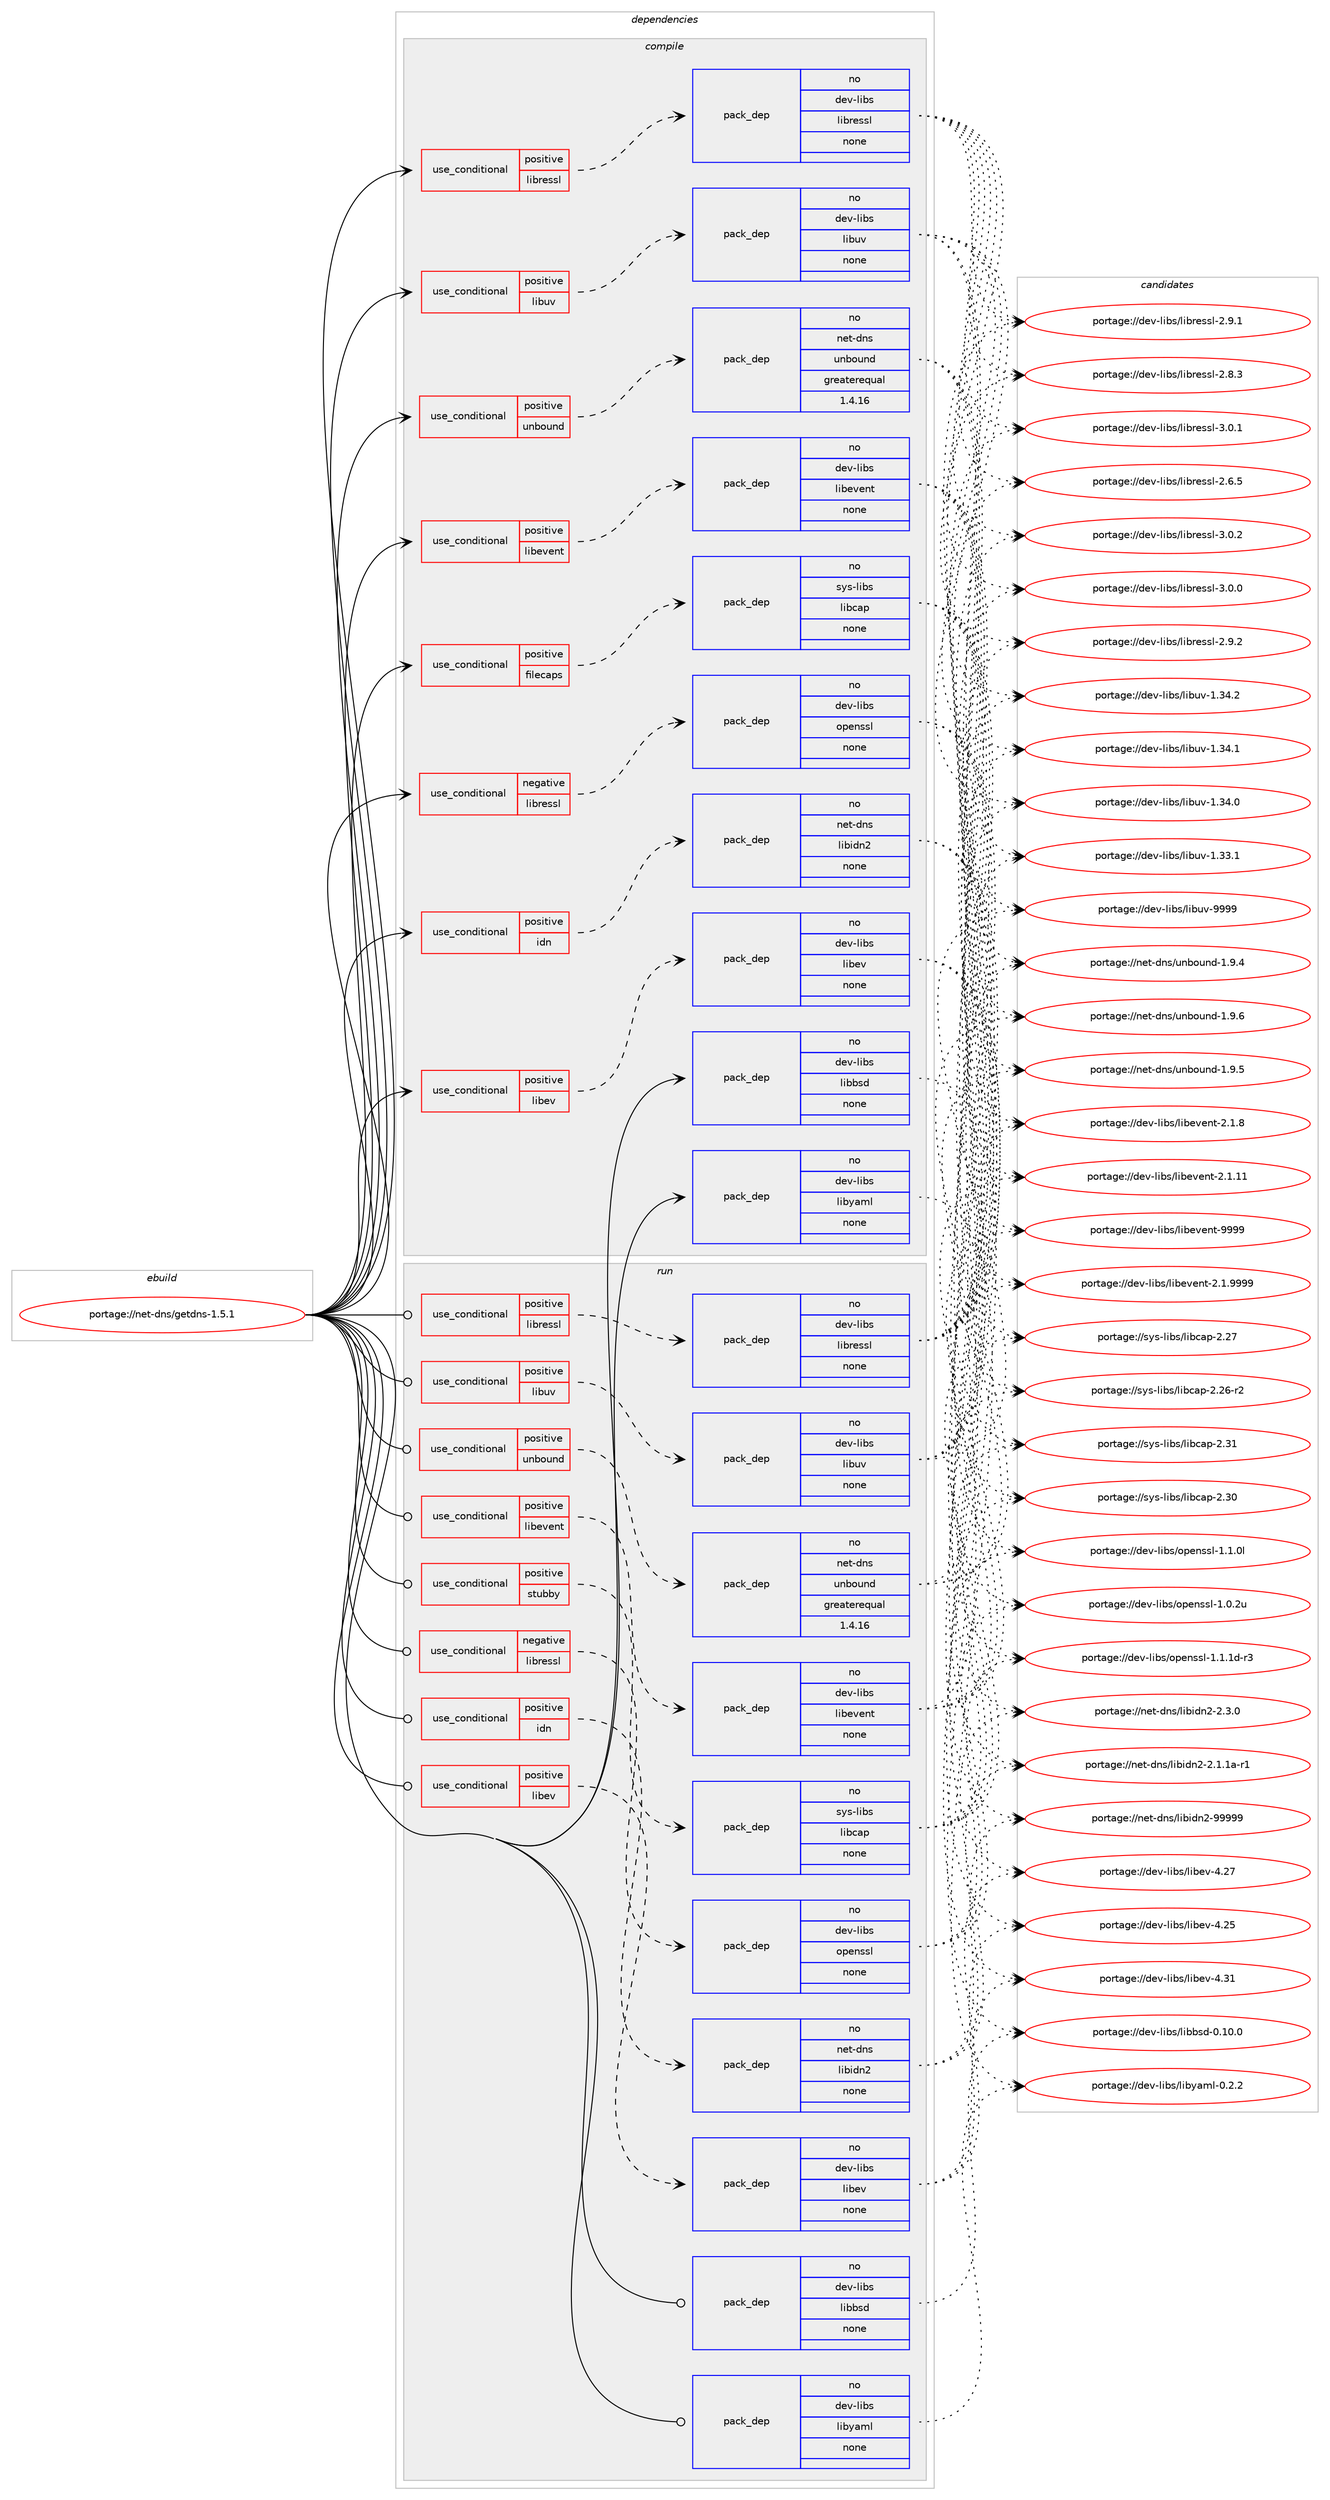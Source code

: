 digraph prolog {

# *************
# Graph options
# *************

newrank=true;
concentrate=true;
compound=true;
graph [rankdir=LR,fontname=Helvetica,fontsize=10,ranksep=1.5];#, ranksep=2.5, nodesep=0.2];
edge  [arrowhead=vee];
node  [fontname=Helvetica,fontsize=10];

# **********
# The ebuild
# **********

subgraph cluster_leftcol {
color=gray;
rank=same;
label=<<i>ebuild</i>>;
id [label="portage://net-dns/getdns-1.5.1", color=red, width=4, href="../net-dns/getdns-1.5.1.svg"];
}

# ****************
# The dependencies
# ****************

subgraph cluster_midcol {
color=gray;
label=<<i>dependencies</i>>;
subgraph cluster_compile {
fillcolor="#eeeeee";
style=filled;
label=<<i>compile</i>>;
subgraph cond34184 {
dependency154525 [label=<<TABLE BORDER="0" CELLBORDER="1" CELLSPACING="0" CELLPADDING="4"><TR><TD ROWSPAN="3" CELLPADDING="10">use_conditional</TD></TR><TR><TD>negative</TD></TR><TR><TD>libressl</TD></TR></TABLE>>, shape=none, color=red];
subgraph pack117848 {
dependency154526 [label=<<TABLE BORDER="0" CELLBORDER="1" CELLSPACING="0" CELLPADDING="4" WIDTH="220"><TR><TD ROWSPAN="6" CELLPADDING="30">pack_dep</TD></TR><TR><TD WIDTH="110">no</TD></TR><TR><TD>dev-libs</TD></TR><TR><TD>openssl</TD></TR><TR><TD>none</TD></TR><TR><TD></TD></TR></TABLE>>, shape=none, color=blue];
}
dependency154525:e -> dependency154526:w [weight=20,style="dashed",arrowhead="vee"];
}
id:e -> dependency154525:w [weight=20,style="solid",arrowhead="vee"];
subgraph cond34185 {
dependency154527 [label=<<TABLE BORDER="0" CELLBORDER="1" CELLSPACING="0" CELLPADDING="4"><TR><TD ROWSPAN="3" CELLPADDING="10">use_conditional</TD></TR><TR><TD>positive</TD></TR><TR><TD>filecaps</TD></TR></TABLE>>, shape=none, color=red];
subgraph pack117849 {
dependency154528 [label=<<TABLE BORDER="0" CELLBORDER="1" CELLSPACING="0" CELLPADDING="4" WIDTH="220"><TR><TD ROWSPAN="6" CELLPADDING="30">pack_dep</TD></TR><TR><TD WIDTH="110">no</TD></TR><TR><TD>sys-libs</TD></TR><TR><TD>libcap</TD></TR><TR><TD>none</TD></TR><TR><TD></TD></TR></TABLE>>, shape=none, color=blue];
}
dependency154527:e -> dependency154528:w [weight=20,style="dashed",arrowhead="vee"];
}
id:e -> dependency154527:w [weight=20,style="solid",arrowhead="vee"];
subgraph cond34186 {
dependency154529 [label=<<TABLE BORDER="0" CELLBORDER="1" CELLSPACING="0" CELLPADDING="4"><TR><TD ROWSPAN="3" CELLPADDING="10">use_conditional</TD></TR><TR><TD>positive</TD></TR><TR><TD>idn</TD></TR></TABLE>>, shape=none, color=red];
subgraph pack117850 {
dependency154530 [label=<<TABLE BORDER="0" CELLBORDER="1" CELLSPACING="0" CELLPADDING="4" WIDTH="220"><TR><TD ROWSPAN="6" CELLPADDING="30">pack_dep</TD></TR><TR><TD WIDTH="110">no</TD></TR><TR><TD>net-dns</TD></TR><TR><TD>libidn2</TD></TR><TR><TD>none</TD></TR><TR><TD></TD></TR></TABLE>>, shape=none, color=blue];
}
dependency154529:e -> dependency154530:w [weight=20,style="dashed",arrowhead="vee"];
}
id:e -> dependency154529:w [weight=20,style="solid",arrowhead="vee"];
subgraph cond34187 {
dependency154531 [label=<<TABLE BORDER="0" CELLBORDER="1" CELLSPACING="0" CELLPADDING="4"><TR><TD ROWSPAN="3" CELLPADDING="10">use_conditional</TD></TR><TR><TD>positive</TD></TR><TR><TD>libev</TD></TR></TABLE>>, shape=none, color=red];
subgraph pack117851 {
dependency154532 [label=<<TABLE BORDER="0" CELLBORDER="1" CELLSPACING="0" CELLPADDING="4" WIDTH="220"><TR><TD ROWSPAN="6" CELLPADDING="30">pack_dep</TD></TR><TR><TD WIDTH="110">no</TD></TR><TR><TD>dev-libs</TD></TR><TR><TD>libev</TD></TR><TR><TD>none</TD></TR><TR><TD></TD></TR></TABLE>>, shape=none, color=blue];
}
dependency154531:e -> dependency154532:w [weight=20,style="dashed",arrowhead="vee"];
}
id:e -> dependency154531:w [weight=20,style="solid",arrowhead="vee"];
subgraph cond34188 {
dependency154533 [label=<<TABLE BORDER="0" CELLBORDER="1" CELLSPACING="0" CELLPADDING="4"><TR><TD ROWSPAN="3" CELLPADDING="10">use_conditional</TD></TR><TR><TD>positive</TD></TR><TR><TD>libevent</TD></TR></TABLE>>, shape=none, color=red];
subgraph pack117852 {
dependency154534 [label=<<TABLE BORDER="0" CELLBORDER="1" CELLSPACING="0" CELLPADDING="4" WIDTH="220"><TR><TD ROWSPAN="6" CELLPADDING="30">pack_dep</TD></TR><TR><TD WIDTH="110">no</TD></TR><TR><TD>dev-libs</TD></TR><TR><TD>libevent</TD></TR><TR><TD>none</TD></TR><TR><TD></TD></TR></TABLE>>, shape=none, color=blue];
}
dependency154533:e -> dependency154534:w [weight=20,style="dashed",arrowhead="vee"];
}
id:e -> dependency154533:w [weight=20,style="solid",arrowhead="vee"];
subgraph cond34189 {
dependency154535 [label=<<TABLE BORDER="0" CELLBORDER="1" CELLSPACING="0" CELLPADDING="4"><TR><TD ROWSPAN="3" CELLPADDING="10">use_conditional</TD></TR><TR><TD>positive</TD></TR><TR><TD>libressl</TD></TR></TABLE>>, shape=none, color=red];
subgraph pack117853 {
dependency154536 [label=<<TABLE BORDER="0" CELLBORDER="1" CELLSPACING="0" CELLPADDING="4" WIDTH="220"><TR><TD ROWSPAN="6" CELLPADDING="30">pack_dep</TD></TR><TR><TD WIDTH="110">no</TD></TR><TR><TD>dev-libs</TD></TR><TR><TD>libressl</TD></TR><TR><TD>none</TD></TR><TR><TD></TD></TR></TABLE>>, shape=none, color=blue];
}
dependency154535:e -> dependency154536:w [weight=20,style="dashed",arrowhead="vee"];
}
id:e -> dependency154535:w [weight=20,style="solid",arrowhead="vee"];
subgraph cond34190 {
dependency154537 [label=<<TABLE BORDER="0" CELLBORDER="1" CELLSPACING="0" CELLPADDING="4"><TR><TD ROWSPAN="3" CELLPADDING="10">use_conditional</TD></TR><TR><TD>positive</TD></TR><TR><TD>libuv</TD></TR></TABLE>>, shape=none, color=red];
subgraph pack117854 {
dependency154538 [label=<<TABLE BORDER="0" CELLBORDER="1" CELLSPACING="0" CELLPADDING="4" WIDTH="220"><TR><TD ROWSPAN="6" CELLPADDING="30">pack_dep</TD></TR><TR><TD WIDTH="110">no</TD></TR><TR><TD>dev-libs</TD></TR><TR><TD>libuv</TD></TR><TR><TD>none</TD></TR><TR><TD></TD></TR></TABLE>>, shape=none, color=blue];
}
dependency154537:e -> dependency154538:w [weight=20,style="dashed",arrowhead="vee"];
}
id:e -> dependency154537:w [weight=20,style="solid",arrowhead="vee"];
subgraph cond34191 {
dependency154539 [label=<<TABLE BORDER="0" CELLBORDER="1" CELLSPACING="0" CELLPADDING="4"><TR><TD ROWSPAN="3" CELLPADDING="10">use_conditional</TD></TR><TR><TD>positive</TD></TR><TR><TD>unbound</TD></TR></TABLE>>, shape=none, color=red];
subgraph pack117855 {
dependency154540 [label=<<TABLE BORDER="0" CELLBORDER="1" CELLSPACING="0" CELLPADDING="4" WIDTH="220"><TR><TD ROWSPAN="6" CELLPADDING="30">pack_dep</TD></TR><TR><TD WIDTH="110">no</TD></TR><TR><TD>net-dns</TD></TR><TR><TD>unbound</TD></TR><TR><TD>greaterequal</TD></TR><TR><TD>1.4.16</TD></TR></TABLE>>, shape=none, color=blue];
}
dependency154539:e -> dependency154540:w [weight=20,style="dashed",arrowhead="vee"];
}
id:e -> dependency154539:w [weight=20,style="solid",arrowhead="vee"];
subgraph pack117856 {
dependency154541 [label=<<TABLE BORDER="0" CELLBORDER="1" CELLSPACING="0" CELLPADDING="4" WIDTH="220"><TR><TD ROWSPAN="6" CELLPADDING="30">pack_dep</TD></TR><TR><TD WIDTH="110">no</TD></TR><TR><TD>dev-libs</TD></TR><TR><TD>libbsd</TD></TR><TR><TD>none</TD></TR><TR><TD></TD></TR></TABLE>>, shape=none, color=blue];
}
id:e -> dependency154541:w [weight=20,style="solid",arrowhead="vee"];
subgraph pack117857 {
dependency154542 [label=<<TABLE BORDER="0" CELLBORDER="1" CELLSPACING="0" CELLPADDING="4" WIDTH="220"><TR><TD ROWSPAN="6" CELLPADDING="30">pack_dep</TD></TR><TR><TD WIDTH="110">no</TD></TR><TR><TD>dev-libs</TD></TR><TR><TD>libyaml</TD></TR><TR><TD>none</TD></TR><TR><TD></TD></TR></TABLE>>, shape=none, color=blue];
}
id:e -> dependency154542:w [weight=20,style="solid",arrowhead="vee"];
}
subgraph cluster_compileandrun {
fillcolor="#eeeeee";
style=filled;
label=<<i>compile and run</i>>;
}
subgraph cluster_run {
fillcolor="#eeeeee";
style=filled;
label=<<i>run</i>>;
subgraph cond34192 {
dependency154543 [label=<<TABLE BORDER="0" CELLBORDER="1" CELLSPACING="0" CELLPADDING="4"><TR><TD ROWSPAN="3" CELLPADDING="10">use_conditional</TD></TR><TR><TD>negative</TD></TR><TR><TD>libressl</TD></TR></TABLE>>, shape=none, color=red];
subgraph pack117858 {
dependency154544 [label=<<TABLE BORDER="0" CELLBORDER="1" CELLSPACING="0" CELLPADDING="4" WIDTH="220"><TR><TD ROWSPAN="6" CELLPADDING="30">pack_dep</TD></TR><TR><TD WIDTH="110">no</TD></TR><TR><TD>dev-libs</TD></TR><TR><TD>openssl</TD></TR><TR><TD>none</TD></TR><TR><TD></TD></TR></TABLE>>, shape=none, color=blue];
}
dependency154543:e -> dependency154544:w [weight=20,style="dashed",arrowhead="vee"];
}
id:e -> dependency154543:w [weight=20,style="solid",arrowhead="odot"];
subgraph cond34193 {
dependency154545 [label=<<TABLE BORDER="0" CELLBORDER="1" CELLSPACING="0" CELLPADDING="4"><TR><TD ROWSPAN="3" CELLPADDING="10">use_conditional</TD></TR><TR><TD>positive</TD></TR><TR><TD>idn</TD></TR></TABLE>>, shape=none, color=red];
subgraph pack117859 {
dependency154546 [label=<<TABLE BORDER="0" CELLBORDER="1" CELLSPACING="0" CELLPADDING="4" WIDTH="220"><TR><TD ROWSPAN="6" CELLPADDING="30">pack_dep</TD></TR><TR><TD WIDTH="110">no</TD></TR><TR><TD>net-dns</TD></TR><TR><TD>libidn2</TD></TR><TR><TD>none</TD></TR><TR><TD></TD></TR></TABLE>>, shape=none, color=blue];
}
dependency154545:e -> dependency154546:w [weight=20,style="dashed",arrowhead="vee"];
}
id:e -> dependency154545:w [weight=20,style="solid",arrowhead="odot"];
subgraph cond34194 {
dependency154547 [label=<<TABLE BORDER="0" CELLBORDER="1" CELLSPACING="0" CELLPADDING="4"><TR><TD ROWSPAN="3" CELLPADDING="10">use_conditional</TD></TR><TR><TD>positive</TD></TR><TR><TD>libev</TD></TR></TABLE>>, shape=none, color=red];
subgraph pack117860 {
dependency154548 [label=<<TABLE BORDER="0" CELLBORDER="1" CELLSPACING="0" CELLPADDING="4" WIDTH="220"><TR><TD ROWSPAN="6" CELLPADDING="30">pack_dep</TD></TR><TR><TD WIDTH="110">no</TD></TR><TR><TD>dev-libs</TD></TR><TR><TD>libev</TD></TR><TR><TD>none</TD></TR><TR><TD></TD></TR></TABLE>>, shape=none, color=blue];
}
dependency154547:e -> dependency154548:w [weight=20,style="dashed",arrowhead="vee"];
}
id:e -> dependency154547:w [weight=20,style="solid",arrowhead="odot"];
subgraph cond34195 {
dependency154549 [label=<<TABLE BORDER="0" CELLBORDER="1" CELLSPACING="0" CELLPADDING="4"><TR><TD ROWSPAN="3" CELLPADDING="10">use_conditional</TD></TR><TR><TD>positive</TD></TR><TR><TD>libevent</TD></TR></TABLE>>, shape=none, color=red];
subgraph pack117861 {
dependency154550 [label=<<TABLE BORDER="0" CELLBORDER="1" CELLSPACING="0" CELLPADDING="4" WIDTH="220"><TR><TD ROWSPAN="6" CELLPADDING="30">pack_dep</TD></TR><TR><TD WIDTH="110">no</TD></TR><TR><TD>dev-libs</TD></TR><TR><TD>libevent</TD></TR><TR><TD>none</TD></TR><TR><TD></TD></TR></TABLE>>, shape=none, color=blue];
}
dependency154549:e -> dependency154550:w [weight=20,style="dashed",arrowhead="vee"];
}
id:e -> dependency154549:w [weight=20,style="solid",arrowhead="odot"];
subgraph cond34196 {
dependency154551 [label=<<TABLE BORDER="0" CELLBORDER="1" CELLSPACING="0" CELLPADDING="4"><TR><TD ROWSPAN="3" CELLPADDING="10">use_conditional</TD></TR><TR><TD>positive</TD></TR><TR><TD>libressl</TD></TR></TABLE>>, shape=none, color=red];
subgraph pack117862 {
dependency154552 [label=<<TABLE BORDER="0" CELLBORDER="1" CELLSPACING="0" CELLPADDING="4" WIDTH="220"><TR><TD ROWSPAN="6" CELLPADDING="30">pack_dep</TD></TR><TR><TD WIDTH="110">no</TD></TR><TR><TD>dev-libs</TD></TR><TR><TD>libressl</TD></TR><TR><TD>none</TD></TR><TR><TD></TD></TR></TABLE>>, shape=none, color=blue];
}
dependency154551:e -> dependency154552:w [weight=20,style="dashed",arrowhead="vee"];
}
id:e -> dependency154551:w [weight=20,style="solid",arrowhead="odot"];
subgraph cond34197 {
dependency154553 [label=<<TABLE BORDER="0" CELLBORDER="1" CELLSPACING="0" CELLPADDING="4"><TR><TD ROWSPAN="3" CELLPADDING="10">use_conditional</TD></TR><TR><TD>positive</TD></TR><TR><TD>libuv</TD></TR></TABLE>>, shape=none, color=red];
subgraph pack117863 {
dependency154554 [label=<<TABLE BORDER="0" CELLBORDER="1" CELLSPACING="0" CELLPADDING="4" WIDTH="220"><TR><TD ROWSPAN="6" CELLPADDING="30">pack_dep</TD></TR><TR><TD WIDTH="110">no</TD></TR><TR><TD>dev-libs</TD></TR><TR><TD>libuv</TD></TR><TR><TD>none</TD></TR><TR><TD></TD></TR></TABLE>>, shape=none, color=blue];
}
dependency154553:e -> dependency154554:w [weight=20,style="dashed",arrowhead="vee"];
}
id:e -> dependency154553:w [weight=20,style="solid",arrowhead="odot"];
subgraph cond34198 {
dependency154555 [label=<<TABLE BORDER="0" CELLBORDER="1" CELLSPACING="0" CELLPADDING="4"><TR><TD ROWSPAN="3" CELLPADDING="10">use_conditional</TD></TR><TR><TD>positive</TD></TR><TR><TD>stubby</TD></TR></TABLE>>, shape=none, color=red];
subgraph pack117864 {
dependency154556 [label=<<TABLE BORDER="0" CELLBORDER="1" CELLSPACING="0" CELLPADDING="4" WIDTH="220"><TR><TD ROWSPAN="6" CELLPADDING="30">pack_dep</TD></TR><TR><TD WIDTH="110">no</TD></TR><TR><TD>sys-libs</TD></TR><TR><TD>libcap</TD></TR><TR><TD>none</TD></TR><TR><TD></TD></TR></TABLE>>, shape=none, color=blue];
}
dependency154555:e -> dependency154556:w [weight=20,style="dashed",arrowhead="vee"];
}
id:e -> dependency154555:w [weight=20,style="solid",arrowhead="odot"];
subgraph cond34199 {
dependency154557 [label=<<TABLE BORDER="0" CELLBORDER="1" CELLSPACING="0" CELLPADDING="4"><TR><TD ROWSPAN="3" CELLPADDING="10">use_conditional</TD></TR><TR><TD>positive</TD></TR><TR><TD>unbound</TD></TR></TABLE>>, shape=none, color=red];
subgraph pack117865 {
dependency154558 [label=<<TABLE BORDER="0" CELLBORDER="1" CELLSPACING="0" CELLPADDING="4" WIDTH="220"><TR><TD ROWSPAN="6" CELLPADDING="30">pack_dep</TD></TR><TR><TD WIDTH="110">no</TD></TR><TR><TD>net-dns</TD></TR><TR><TD>unbound</TD></TR><TR><TD>greaterequal</TD></TR><TR><TD>1.4.16</TD></TR></TABLE>>, shape=none, color=blue];
}
dependency154557:e -> dependency154558:w [weight=20,style="dashed",arrowhead="vee"];
}
id:e -> dependency154557:w [weight=20,style="solid",arrowhead="odot"];
subgraph pack117866 {
dependency154559 [label=<<TABLE BORDER="0" CELLBORDER="1" CELLSPACING="0" CELLPADDING="4" WIDTH="220"><TR><TD ROWSPAN="6" CELLPADDING="30">pack_dep</TD></TR><TR><TD WIDTH="110">no</TD></TR><TR><TD>dev-libs</TD></TR><TR><TD>libbsd</TD></TR><TR><TD>none</TD></TR><TR><TD></TD></TR></TABLE>>, shape=none, color=blue];
}
id:e -> dependency154559:w [weight=20,style="solid",arrowhead="odot"];
subgraph pack117867 {
dependency154560 [label=<<TABLE BORDER="0" CELLBORDER="1" CELLSPACING="0" CELLPADDING="4" WIDTH="220"><TR><TD ROWSPAN="6" CELLPADDING="30">pack_dep</TD></TR><TR><TD WIDTH="110">no</TD></TR><TR><TD>dev-libs</TD></TR><TR><TD>libyaml</TD></TR><TR><TD>none</TD></TR><TR><TD></TD></TR></TABLE>>, shape=none, color=blue];
}
id:e -> dependency154560:w [weight=20,style="solid",arrowhead="odot"];
}
}

# **************
# The candidates
# **************

subgraph cluster_choices {
rank=same;
color=gray;
label=<<i>candidates</i>>;

subgraph choice117848 {
color=black;
nodesep=1;
choice1001011184510810598115471111121011101151151084549464946491004511451 [label="portage://dev-libs/openssl-1.1.1d-r3", color=red, width=4,href="../dev-libs/openssl-1.1.1d-r3.svg"];
choice100101118451081059811547111112101110115115108454946494648108 [label="portage://dev-libs/openssl-1.1.0l", color=red, width=4,href="../dev-libs/openssl-1.1.0l.svg"];
choice100101118451081059811547111112101110115115108454946484650117 [label="portage://dev-libs/openssl-1.0.2u", color=red, width=4,href="../dev-libs/openssl-1.0.2u.svg"];
dependency154526:e -> choice1001011184510810598115471111121011101151151084549464946491004511451:w [style=dotted,weight="100"];
dependency154526:e -> choice100101118451081059811547111112101110115115108454946494648108:w [style=dotted,weight="100"];
dependency154526:e -> choice100101118451081059811547111112101110115115108454946484650117:w [style=dotted,weight="100"];
}
subgraph choice117849 {
color=black;
nodesep=1;
choice1151211154510810598115471081059899971124550465149 [label="portage://sys-libs/libcap-2.31", color=red, width=4,href="../sys-libs/libcap-2.31.svg"];
choice1151211154510810598115471081059899971124550465148 [label="portage://sys-libs/libcap-2.30", color=red, width=4,href="../sys-libs/libcap-2.30.svg"];
choice1151211154510810598115471081059899971124550465055 [label="portage://sys-libs/libcap-2.27", color=red, width=4,href="../sys-libs/libcap-2.27.svg"];
choice11512111545108105981154710810598999711245504650544511450 [label="portage://sys-libs/libcap-2.26-r2", color=red, width=4,href="../sys-libs/libcap-2.26-r2.svg"];
dependency154528:e -> choice1151211154510810598115471081059899971124550465149:w [style=dotted,weight="100"];
dependency154528:e -> choice1151211154510810598115471081059899971124550465148:w [style=dotted,weight="100"];
dependency154528:e -> choice1151211154510810598115471081059899971124550465055:w [style=dotted,weight="100"];
dependency154528:e -> choice11512111545108105981154710810598999711245504650544511450:w [style=dotted,weight="100"];
}
subgraph choice117850 {
color=black;
nodesep=1;
choice11010111645100110115471081059810510011050455757575757 [label="portage://net-dns/libidn2-99999", color=red, width=4,href="../net-dns/libidn2-99999.svg"];
choice11010111645100110115471081059810510011050455046514648 [label="portage://net-dns/libidn2-2.3.0", color=red, width=4,href="../net-dns/libidn2-2.3.0.svg"];
choice11010111645100110115471081059810510011050455046494649974511449 [label="portage://net-dns/libidn2-2.1.1a-r1", color=red, width=4,href="../net-dns/libidn2-2.1.1a-r1.svg"];
dependency154530:e -> choice11010111645100110115471081059810510011050455757575757:w [style=dotted,weight="100"];
dependency154530:e -> choice11010111645100110115471081059810510011050455046514648:w [style=dotted,weight="100"];
dependency154530:e -> choice11010111645100110115471081059810510011050455046494649974511449:w [style=dotted,weight="100"];
}
subgraph choice117851 {
color=black;
nodesep=1;
choice100101118451081059811547108105981011184552465149 [label="portage://dev-libs/libev-4.31", color=red, width=4,href="../dev-libs/libev-4.31.svg"];
choice100101118451081059811547108105981011184552465055 [label="portage://dev-libs/libev-4.27", color=red, width=4,href="../dev-libs/libev-4.27.svg"];
choice100101118451081059811547108105981011184552465053 [label="portage://dev-libs/libev-4.25", color=red, width=4,href="../dev-libs/libev-4.25.svg"];
dependency154532:e -> choice100101118451081059811547108105981011184552465149:w [style=dotted,weight="100"];
dependency154532:e -> choice100101118451081059811547108105981011184552465055:w [style=dotted,weight="100"];
dependency154532:e -> choice100101118451081059811547108105981011184552465053:w [style=dotted,weight="100"];
}
subgraph choice117852 {
color=black;
nodesep=1;
choice100101118451081059811547108105981011181011101164557575757 [label="portage://dev-libs/libevent-9999", color=red, width=4,href="../dev-libs/libevent-9999.svg"];
choice10010111845108105981154710810598101118101110116455046494657575757 [label="portage://dev-libs/libevent-2.1.9999", color=red, width=4,href="../dev-libs/libevent-2.1.9999.svg"];
choice10010111845108105981154710810598101118101110116455046494656 [label="portage://dev-libs/libevent-2.1.8", color=red, width=4,href="../dev-libs/libevent-2.1.8.svg"];
choice1001011184510810598115471081059810111810111011645504649464949 [label="portage://dev-libs/libevent-2.1.11", color=red, width=4,href="../dev-libs/libevent-2.1.11.svg"];
dependency154534:e -> choice100101118451081059811547108105981011181011101164557575757:w [style=dotted,weight="100"];
dependency154534:e -> choice10010111845108105981154710810598101118101110116455046494657575757:w [style=dotted,weight="100"];
dependency154534:e -> choice10010111845108105981154710810598101118101110116455046494656:w [style=dotted,weight="100"];
dependency154534:e -> choice1001011184510810598115471081059810111810111011645504649464949:w [style=dotted,weight="100"];
}
subgraph choice117853 {
color=black;
nodesep=1;
choice10010111845108105981154710810598114101115115108455146484650 [label="portage://dev-libs/libressl-3.0.2", color=red, width=4,href="../dev-libs/libressl-3.0.2.svg"];
choice10010111845108105981154710810598114101115115108455146484649 [label="portage://dev-libs/libressl-3.0.1", color=red, width=4,href="../dev-libs/libressl-3.0.1.svg"];
choice10010111845108105981154710810598114101115115108455146484648 [label="portage://dev-libs/libressl-3.0.0", color=red, width=4,href="../dev-libs/libressl-3.0.0.svg"];
choice10010111845108105981154710810598114101115115108455046574650 [label="portage://dev-libs/libressl-2.9.2", color=red, width=4,href="../dev-libs/libressl-2.9.2.svg"];
choice10010111845108105981154710810598114101115115108455046574649 [label="portage://dev-libs/libressl-2.9.1", color=red, width=4,href="../dev-libs/libressl-2.9.1.svg"];
choice10010111845108105981154710810598114101115115108455046564651 [label="portage://dev-libs/libressl-2.8.3", color=red, width=4,href="../dev-libs/libressl-2.8.3.svg"];
choice10010111845108105981154710810598114101115115108455046544653 [label="portage://dev-libs/libressl-2.6.5", color=red, width=4,href="../dev-libs/libressl-2.6.5.svg"];
dependency154536:e -> choice10010111845108105981154710810598114101115115108455146484650:w [style=dotted,weight="100"];
dependency154536:e -> choice10010111845108105981154710810598114101115115108455146484649:w [style=dotted,weight="100"];
dependency154536:e -> choice10010111845108105981154710810598114101115115108455146484648:w [style=dotted,weight="100"];
dependency154536:e -> choice10010111845108105981154710810598114101115115108455046574650:w [style=dotted,weight="100"];
dependency154536:e -> choice10010111845108105981154710810598114101115115108455046574649:w [style=dotted,weight="100"];
dependency154536:e -> choice10010111845108105981154710810598114101115115108455046564651:w [style=dotted,weight="100"];
dependency154536:e -> choice10010111845108105981154710810598114101115115108455046544653:w [style=dotted,weight="100"];
}
subgraph choice117854 {
color=black;
nodesep=1;
choice100101118451081059811547108105981171184557575757 [label="portage://dev-libs/libuv-9999", color=red, width=4,href="../dev-libs/libuv-9999.svg"];
choice1001011184510810598115471081059811711845494651524650 [label="portage://dev-libs/libuv-1.34.2", color=red, width=4,href="../dev-libs/libuv-1.34.2.svg"];
choice1001011184510810598115471081059811711845494651524649 [label="portage://dev-libs/libuv-1.34.1", color=red, width=4,href="../dev-libs/libuv-1.34.1.svg"];
choice1001011184510810598115471081059811711845494651524648 [label="portage://dev-libs/libuv-1.34.0", color=red, width=4,href="../dev-libs/libuv-1.34.0.svg"];
choice1001011184510810598115471081059811711845494651514649 [label="portage://dev-libs/libuv-1.33.1", color=red, width=4,href="../dev-libs/libuv-1.33.1.svg"];
dependency154538:e -> choice100101118451081059811547108105981171184557575757:w [style=dotted,weight="100"];
dependency154538:e -> choice1001011184510810598115471081059811711845494651524650:w [style=dotted,weight="100"];
dependency154538:e -> choice1001011184510810598115471081059811711845494651524649:w [style=dotted,weight="100"];
dependency154538:e -> choice1001011184510810598115471081059811711845494651524648:w [style=dotted,weight="100"];
dependency154538:e -> choice1001011184510810598115471081059811711845494651514649:w [style=dotted,weight="100"];
}
subgraph choice117855 {
color=black;
nodesep=1;
choice110101116451001101154711711098111117110100454946574654 [label="portage://net-dns/unbound-1.9.6", color=red, width=4,href="../net-dns/unbound-1.9.6.svg"];
choice110101116451001101154711711098111117110100454946574653 [label="portage://net-dns/unbound-1.9.5", color=red, width=4,href="../net-dns/unbound-1.9.5.svg"];
choice110101116451001101154711711098111117110100454946574652 [label="portage://net-dns/unbound-1.9.4", color=red, width=4,href="../net-dns/unbound-1.9.4.svg"];
dependency154540:e -> choice110101116451001101154711711098111117110100454946574654:w [style=dotted,weight="100"];
dependency154540:e -> choice110101116451001101154711711098111117110100454946574653:w [style=dotted,weight="100"];
dependency154540:e -> choice110101116451001101154711711098111117110100454946574652:w [style=dotted,weight="100"];
}
subgraph choice117856 {
color=black;
nodesep=1;
choice100101118451081059811547108105989811510045484649484648 [label="portage://dev-libs/libbsd-0.10.0", color=red, width=4,href="../dev-libs/libbsd-0.10.0.svg"];
dependency154541:e -> choice100101118451081059811547108105989811510045484649484648:w [style=dotted,weight="100"];
}
subgraph choice117857 {
color=black;
nodesep=1;
choice1001011184510810598115471081059812197109108454846504650 [label="portage://dev-libs/libyaml-0.2.2", color=red, width=4,href="../dev-libs/libyaml-0.2.2.svg"];
dependency154542:e -> choice1001011184510810598115471081059812197109108454846504650:w [style=dotted,weight="100"];
}
subgraph choice117858 {
color=black;
nodesep=1;
choice1001011184510810598115471111121011101151151084549464946491004511451 [label="portage://dev-libs/openssl-1.1.1d-r3", color=red, width=4,href="../dev-libs/openssl-1.1.1d-r3.svg"];
choice100101118451081059811547111112101110115115108454946494648108 [label="portage://dev-libs/openssl-1.1.0l", color=red, width=4,href="../dev-libs/openssl-1.1.0l.svg"];
choice100101118451081059811547111112101110115115108454946484650117 [label="portage://dev-libs/openssl-1.0.2u", color=red, width=4,href="../dev-libs/openssl-1.0.2u.svg"];
dependency154544:e -> choice1001011184510810598115471111121011101151151084549464946491004511451:w [style=dotted,weight="100"];
dependency154544:e -> choice100101118451081059811547111112101110115115108454946494648108:w [style=dotted,weight="100"];
dependency154544:e -> choice100101118451081059811547111112101110115115108454946484650117:w [style=dotted,weight="100"];
}
subgraph choice117859 {
color=black;
nodesep=1;
choice11010111645100110115471081059810510011050455757575757 [label="portage://net-dns/libidn2-99999", color=red, width=4,href="../net-dns/libidn2-99999.svg"];
choice11010111645100110115471081059810510011050455046514648 [label="portage://net-dns/libidn2-2.3.0", color=red, width=4,href="../net-dns/libidn2-2.3.0.svg"];
choice11010111645100110115471081059810510011050455046494649974511449 [label="portage://net-dns/libidn2-2.1.1a-r1", color=red, width=4,href="../net-dns/libidn2-2.1.1a-r1.svg"];
dependency154546:e -> choice11010111645100110115471081059810510011050455757575757:w [style=dotted,weight="100"];
dependency154546:e -> choice11010111645100110115471081059810510011050455046514648:w [style=dotted,weight="100"];
dependency154546:e -> choice11010111645100110115471081059810510011050455046494649974511449:w [style=dotted,weight="100"];
}
subgraph choice117860 {
color=black;
nodesep=1;
choice100101118451081059811547108105981011184552465149 [label="portage://dev-libs/libev-4.31", color=red, width=4,href="../dev-libs/libev-4.31.svg"];
choice100101118451081059811547108105981011184552465055 [label="portage://dev-libs/libev-4.27", color=red, width=4,href="../dev-libs/libev-4.27.svg"];
choice100101118451081059811547108105981011184552465053 [label="portage://dev-libs/libev-4.25", color=red, width=4,href="../dev-libs/libev-4.25.svg"];
dependency154548:e -> choice100101118451081059811547108105981011184552465149:w [style=dotted,weight="100"];
dependency154548:e -> choice100101118451081059811547108105981011184552465055:w [style=dotted,weight="100"];
dependency154548:e -> choice100101118451081059811547108105981011184552465053:w [style=dotted,weight="100"];
}
subgraph choice117861 {
color=black;
nodesep=1;
choice100101118451081059811547108105981011181011101164557575757 [label="portage://dev-libs/libevent-9999", color=red, width=4,href="../dev-libs/libevent-9999.svg"];
choice10010111845108105981154710810598101118101110116455046494657575757 [label="portage://dev-libs/libevent-2.1.9999", color=red, width=4,href="../dev-libs/libevent-2.1.9999.svg"];
choice10010111845108105981154710810598101118101110116455046494656 [label="portage://dev-libs/libevent-2.1.8", color=red, width=4,href="../dev-libs/libevent-2.1.8.svg"];
choice1001011184510810598115471081059810111810111011645504649464949 [label="portage://dev-libs/libevent-2.1.11", color=red, width=4,href="../dev-libs/libevent-2.1.11.svg"];
dependency154550:e -> choice100101118451081059811547108105981011181011101164557575757:w [style=dotted,weight="100"];
dependency154550:e -> choice10010111845108105981154710810598101118101110116455046494657575757:w [style=dotted,weight="100"];
dependency154550:e -> choice10010111845108105981154710810598101118101110116455046494656:w [style=dotted,weight="100"];
dependency154550:e -> choice1001011184510810598115471081059810111810111011645504649464949:w [style=dotted,weight="100"];
}
subgraph choice117862 {
color=black;
nodesep=1;
choice10010111845108105981154710810598114101115115108455146484650 [label="portage://dev-libs/libressl-3.0.2", color=red, width=4,href="../dev-libs/libressl-3.0.2.svg"];
choice10010111845108105981154710810598114101115115108455146484649 [label="portage://dev-libs/libressl-3.0.1", color=red, width=4,href="../dev-libs/libressl-3.0.1.svg"];
choice10010111845108105981154710810598114101115115108455146484648 [label="portage://dev-libs/libressl-3.0.0", color=red, width=4,href="../dev-libs/libressl-3.0.0.svg"];
choice10010111845108105981154710810598114101115115108455046574650 [label="portage://dev-libs/libressl-2.9.2", color=red, width=4,href="../dev-libs/libressl-2.9.2.svg"];
choice10010111845108105981154710810598114101115115108455046574649 [label="portage://dev-libs/libressl-2.9.1", color=red, width=4,href="../dev-libs/libressl-2.9.1.svg"];
choice10010111845108105981154710810598114101115115108455046564651 [label="portage://dev-libs/libressl-2.8.3", color=red, width=4,href="../dev-libs/libressl-2.8.3.svg"];
choice10010111845108105981154710810598114101115115108455046544653 [label="portage://dev-libs/libressl-2.6.5", color=red, width=4,href="../dev-libs/libressl-2.6.5.svg"];
dependency154552:e -> choice10010111845108105981154710810598114101115115108455146484650:w [style=dotted,weight="100"];
dependency154552:e -> choice10010111845108105981154710810598114101115115108455146484649:w [style=dotted,weight="100"];
dependency154552:e -> choice10010111845108105981154710810598114101115115108455146484648:w [style=dotted,weight="100"];
dependency154552:e -> choice10010111845108105981154710810598114101115115108455046574650:w [style=dotted,weight="100"];
dependency154552:e -> choice10010111845108105981154710810598114101115115108455046574649:w [style=dotted,weight="100"];
dependency154552:e -> choice10010111845108105981154710810598114101115115108455046564651:w [style=dotted,weight="100"];
dependency154552:e -> choice10010111845108105981154710810598114101115115108455046544653:w [style=dotted,weight="100"];
}
subgraph choice117863 {
color=black;
nodesep=1;
choice100101118451081059811547108105981171184557575757 [label="portage://dev-libs/libuv-9999", color=red, width=4,href="../dev-libs/libuv-9999.svg"];
choice1001011184510810598115471081059811711845494651524650 [label="portage://dev-libs/libuv-1.34.2", color=red, width=4,href="../dev-libs/libuv-1.34.2.svg"];
choice1001011184510810598115471081059811711845494651524649 [label="portage://dev-libs/libuv-1.34.1", color=red, width=4,href="../dev-libs/libuv-1.34.1.svg"];
choice1001011184510810598115471081059811711845494651524648 [label="portage://dev-libs/libuv-1.34.0", color=red, width=4,href="../dev-libs/libuv-1.34.0.svg"];
choice1001011184510810598115471081059811711845494651514649 [label="portage://dev-libs/libuv-1.33.1", color=red, width=4,href="../dev-libs/libuv-1.33.1.svg"];
dependency154554:e -> choice100101118451081059811547108105981171184557575757:w [style=dotted,weight="100"];
dependency154554:e -> choice1001011184510810598115471081059811711845494651524650:w [style=dotted,weight="100"];
dependency154554:e -> choice1001011184510810598115471081059811711845494651524649:w [style=dotted,weight="100"];
dependency154554:e -> choice1001011184510810598115471081059811711845494651524648:w [style=dotted,weight="100"];
dependency154554:e -> choice1001011184510810598115471081059811711845494651514649:w [style=dotted,weight="100"];
}
subgraph choice117864 {
color=black;
nodesep=1;
choice1151211154510810598115471081059899971124550465149 [label="portage://sys-libs/libcap-2.31", color=red, width=4,href="../sys-libs/libcap-2.31.svg"];
choice1151211154510810598115471081059899971124550465148 [label="portage://sys-libs/libcap-2.30", color=red, width=4,href="../sys-libs/libcap-2.30.svg"];
choice1151211154510810598115471081059899971124550465055 [label="portage://sys-libs/libcap-2.27", color=red, width=4,href="../sys-libs/libcap-2.27.svg"];
choice11512111545108105981154710810598999711245504650544511450 [label="portage://sys-libs/libcap-2.26-r2", color=red, width=4,href="../sys-libs/libcap-2.26-r2.svg"];
dependency154556:e -> choice1151211154510810598115471081059899971124550465149:w [style=dotted,weight="100"];
dependency154556:e -> choice1151211154510810598115471081059899971124550465148:w [style=dotted,weight="100"];
dependency154556:e -> choice1151211154510810598115471081059899971124550465055:w [style=dotted,weight="100"];
dependency154556:e -> choice11512111545108105981154710810598999711245504650544511450:w [style=dotted,weight="100"];
}
subgraph choice117865 {
color=black;
nodesep=1;
choice110101116451001101154711711098111117110100454946574654 [label="portage://net-dns/unbound-1.9.6", color=red, width=4,href="../net-dns/unbound-1.9.6.svg"];
choice110101116451001101154711711098111117110100454946574653 [label="portage://net-dns/unbound-1.9.5", color=red, width=4,href="../net-dns/unbound-1.9.5.svg"];
choice110101116451001101154711711098111117110100454946574652 [label="portage://net-dns/unbound-1.9.4", color=red, width=4,href="../net-dns/unbound-1.9.4.svg"];
dependency154558:e -> choice110101116451001101154711711098111117110100454946574654:w [style=dotted,weight="100"];
dependency154558:e -> choice110101116451001101154711711098111117110100454946574653:w [style=dotted,weight="100"];
dependency154558:e -> choice110101116451001101154711711098111117110100454946574652:w [style=dotted,weight="100"];
}
subgraph choice117866 {
color=black;
nodesep=1;
choice100101118451081059811547108105989811510045484649484648 [label="portage://dev-libs/libbsd-0.10.0", color=red, width=4,href="../dev-libs/libbsd-0.10.0.svg"];
dependency154559:e -> choice100101118451081059811547108105989811510045484649484648:w [style=dotted,weight="100"];
}
subgraph choice117867 {
color=black;
nodesep=1;
choice1001011184510810598115471081059812197109108454846504650 [label="portage://dev-libs/libyaml-0.2.2", color=red, width=4,href="../dev-libs/libyaml-0.2.2.svg"];
dependency154560:e -> choice1001011184510810598115471081059812197109108454846504650:w [style=dotted,weight="100"];
}
}

}
